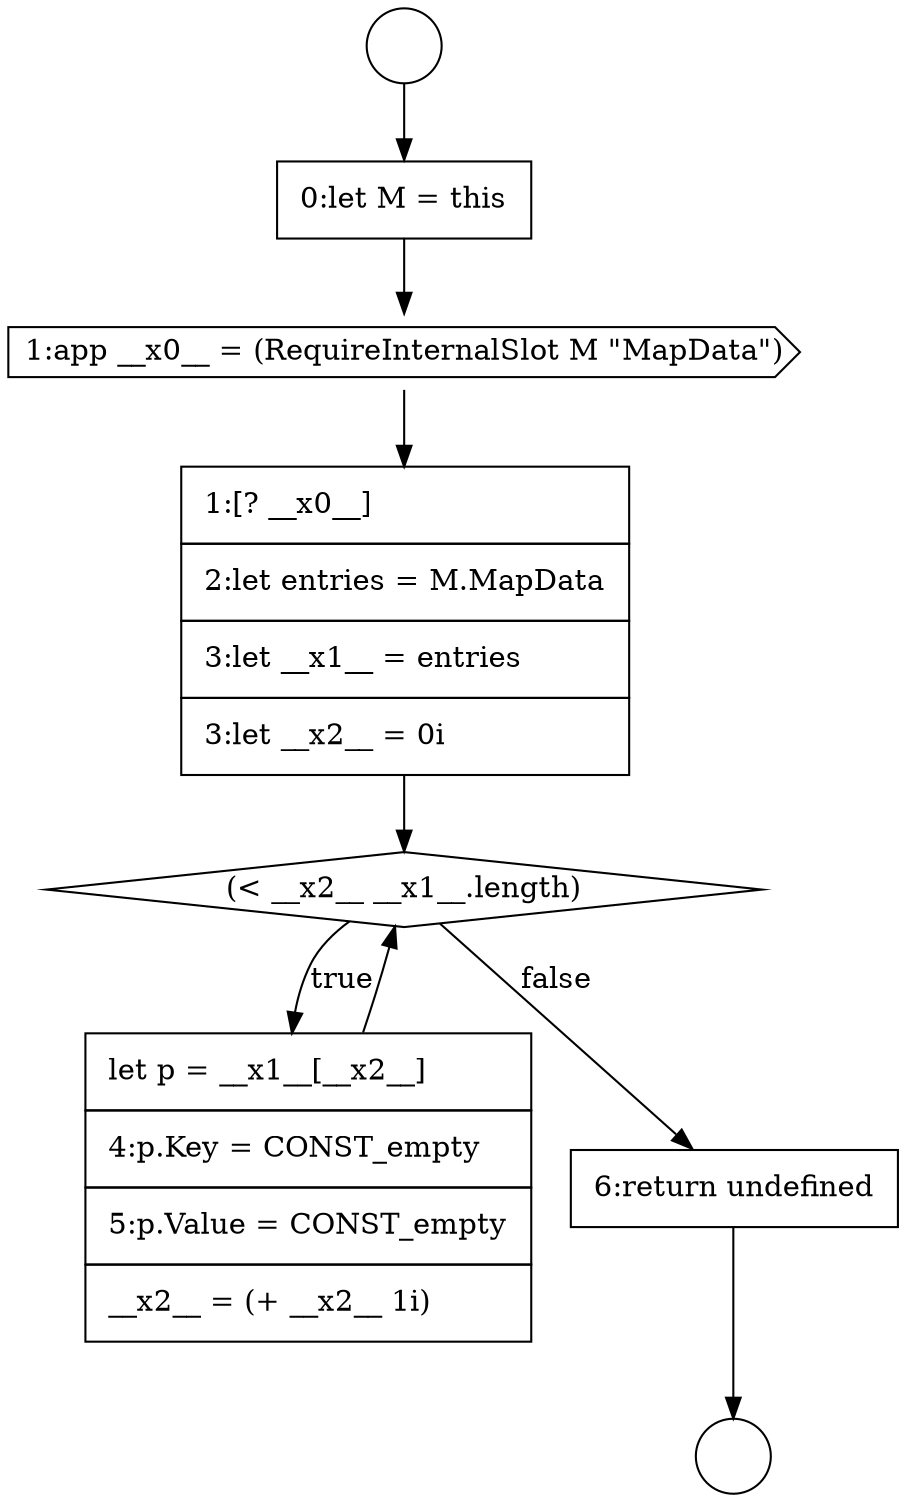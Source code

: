 digraph {
  node16488 [shape=diamond, label=<<font color="black">(&lt; __x2__ __x1__.length)</font>> color="black" fillcolor="white" style=filled]
  node16483 [shape=circle label=" " color="black" fillcolor="white" style=filled]
  node16486 [shape=cds, label=<<font color="black">1:app __x0__ = (RequireInternalSlot M &quot;MapData&quot;)</font>> color="black" fillcolor="white" style=filled]
  node16489 [shape=none, margin=0, label=<<font color="black">
    <table border="0" cellborder="1" cellspacing="0" cellpadding="10">
      <tr><td align="left">let p = __x1__[__x2__]</td></tr>
      <tr><td align="left">4:p.Key = CONST_empty</td></tr>
      <tr><td align="left">5:p.Value = CONST_empty</td></tr>
      <tr><td align="left">__x2__ = (+ __x2__ 1i)</td></tr>
    </table>
  </font>> color="black" fillcolor="white" style=filled]
  node16485 [shape=none, margin=0, label=<<font color="black">
    <table border="0" cellborder="1" cellspacing="0" cellpadding="10">
      <tr><td align="left">0:let M = this</td></tr>
    </table>
  </font>> color="black" fillcolor="white" style=filled]
  node16490 [shape=none, margin=0, label=<<font color="black">
    <table border="0" cellborder="1" cellspacing="0" cellpadding="10">
      <tr><td align="left">6:return undefined</td></tr>
    </table>
  </font>> color="black" fillcolor="white" style=filled]
  node16487 [shape=none, margin=0, label=<<font color="black">
    <table border="0" cellborder="1" cellspacing="0" cellpadding="10">
      <tr><td align="left">1:[? __x0__]</td></tr>
      <tr><td align="left">2:let entries = M.MapData</td></tr>
      <tr><td align="left">3:let __x1__ = entries</td></tr>
      <tr><td align="left">3:let __x2__ = 0i</td></tr>
    </table>
  </font>> color="black" fillcolor="white" style=filled]
  node16484 [shape=circle label=" " color="black" fillcolor="white" style=filled]
  node16487 -> node16488 [ color="black"]
  node16490 -> node16484 [ color="black"]
  node16486 -> node16487 [ color="black"]
  node16485 -> node16486 [ color="black"]
  node16483 -> node16485 [ color="black"]
  node16488 -> node16489 [label=<<font color="black">true</font>> color="black"]
  node16488 -> node16490 [label=<<font color="black">false</font>> color="black"]
  node16489 -> node16488 [ color="black"]
}
